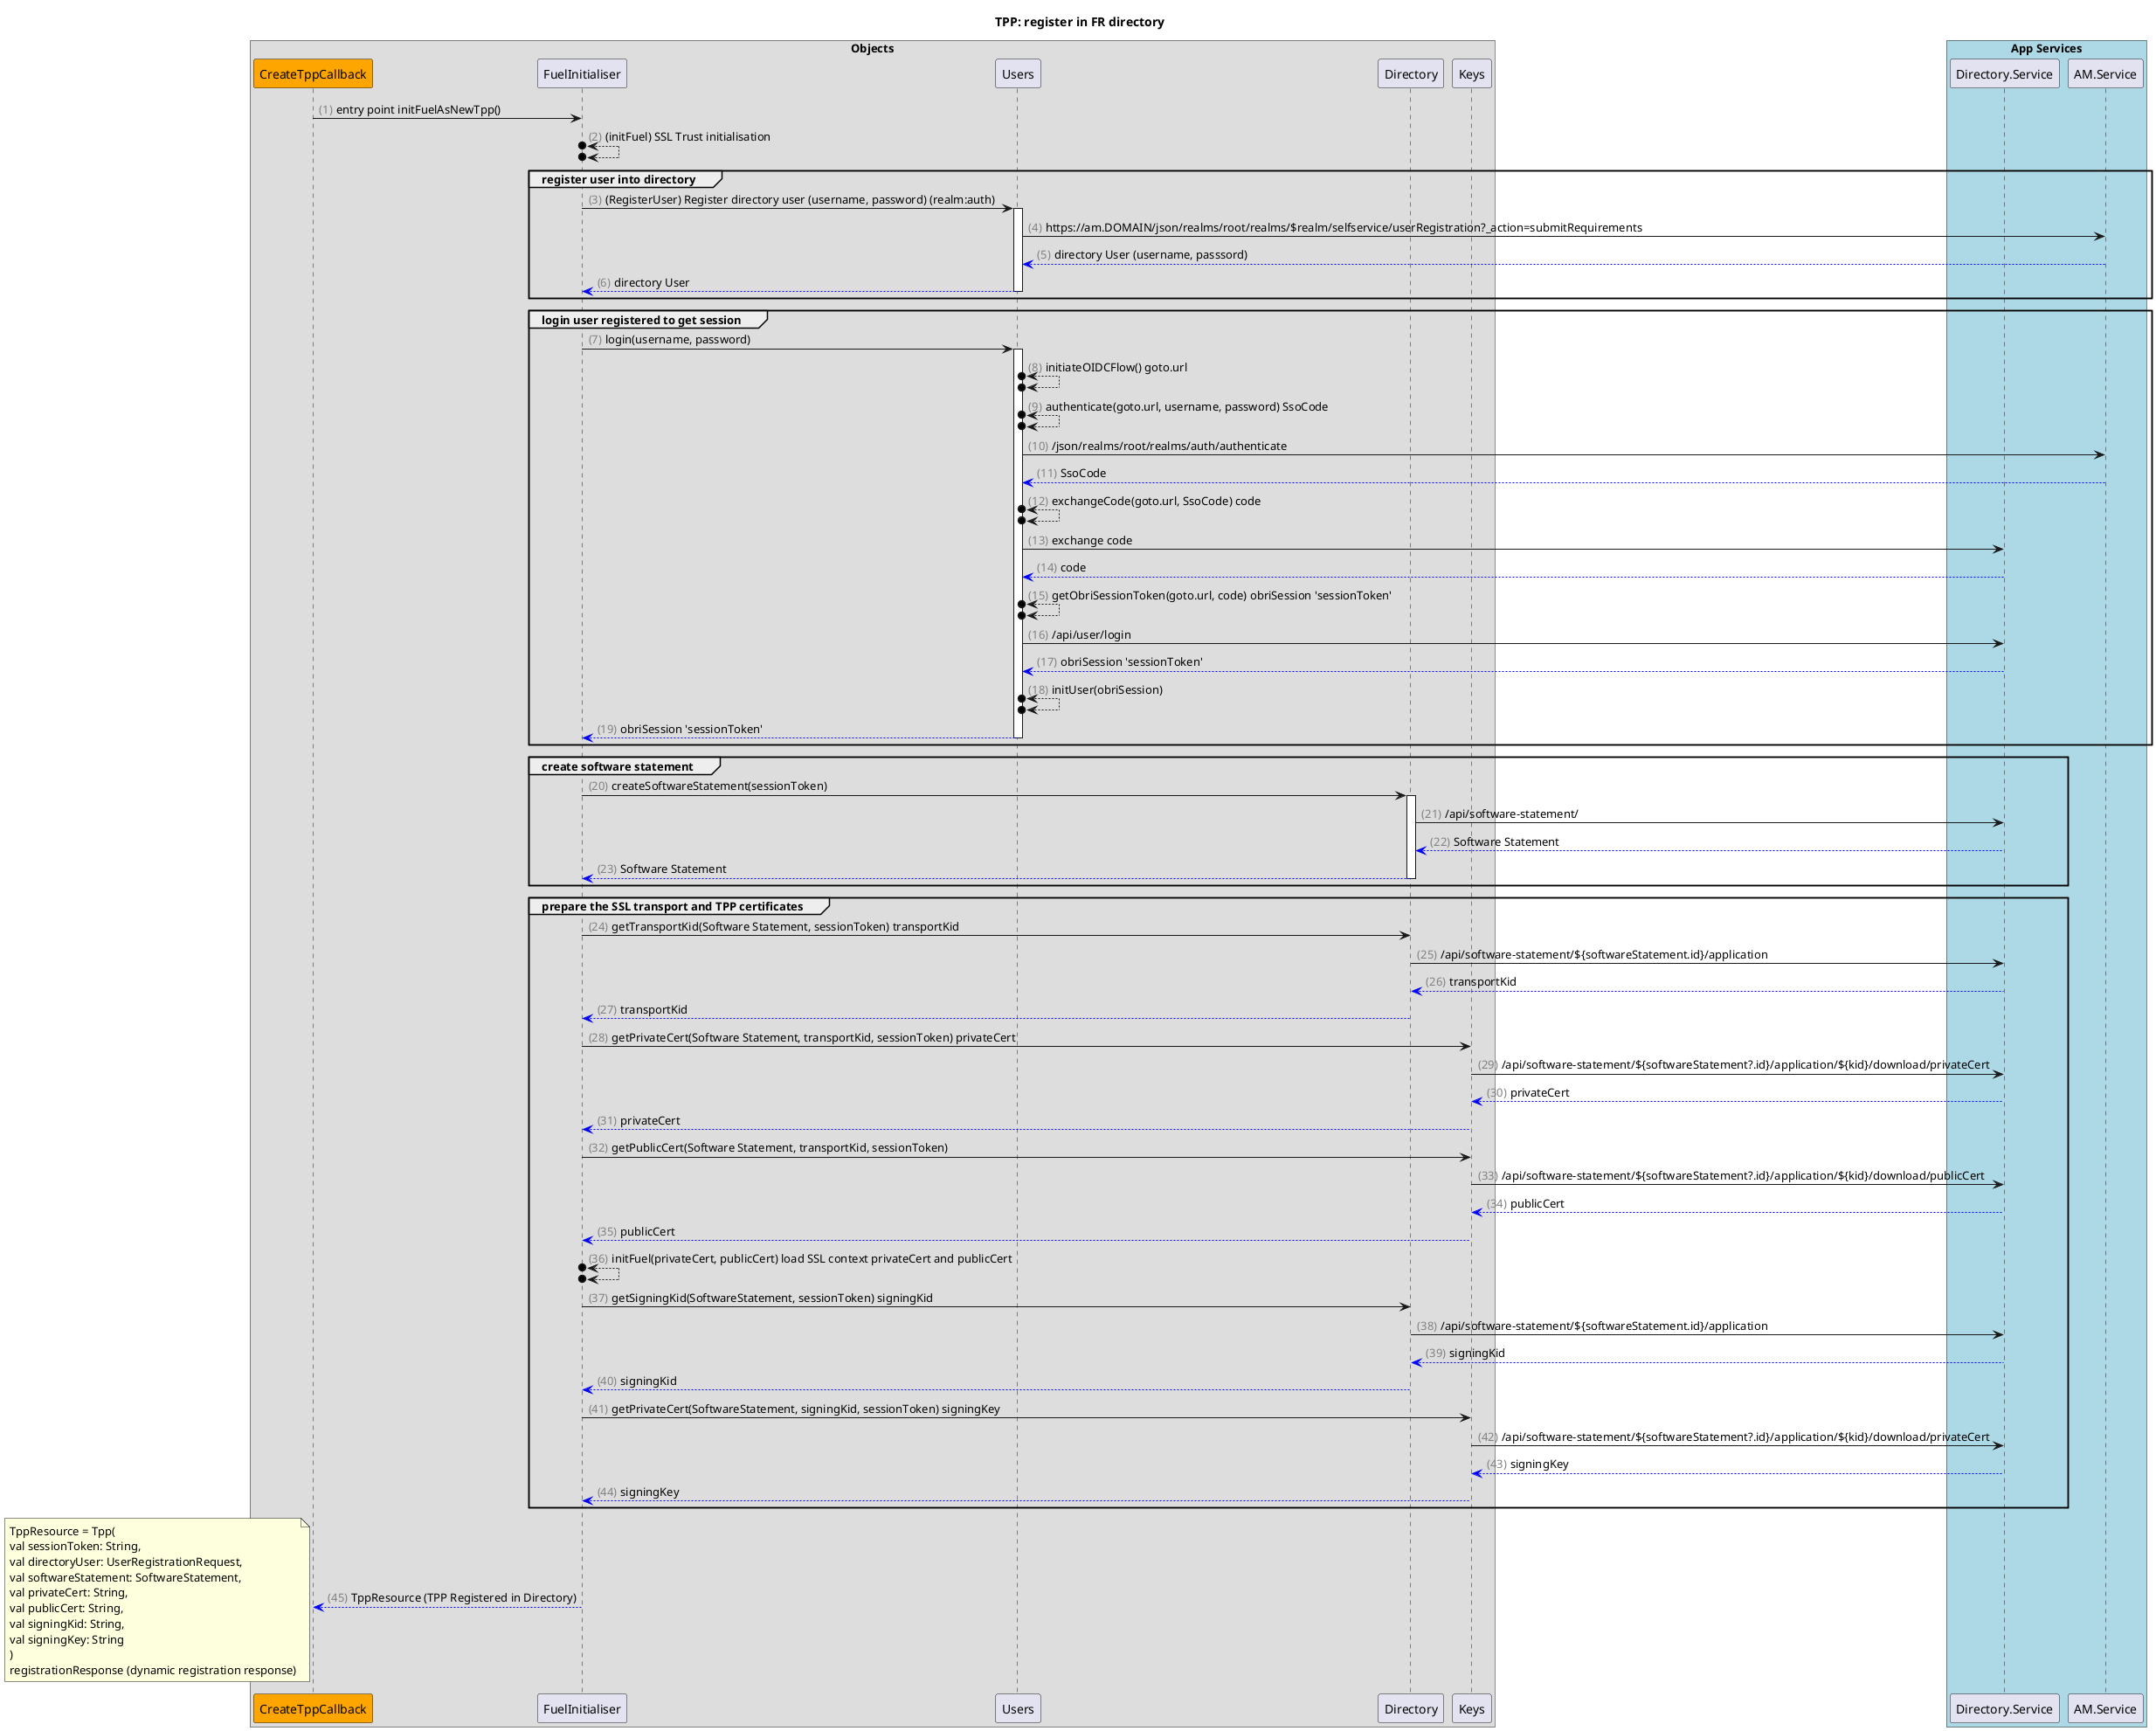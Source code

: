 @startuml
title TPP: register in FR directory
box "Objects"
    participant CreateTppCallback as tppCallback #orange
    participant FuelInitialiser as fInit
    participant Users
    participant Directory
    participant Keys
end box
box "App Services" #LightBlue
    participant Directory.Service as DS
    participant AM.Service as AM
end box

autonumber "<font color=grey>(##)"
tppCallback -> fInit: entry point initFuelAsNewTpp()
fInit o<-->o fInit: (initFuel) SSL Trust initialisation
/'FuelInitialiser.initFuel -> fInit'/
/' register directory user '/
group register user into directory
    fInit -> Users: (RegisterUser) Register directory user (username, password) (realm:auth)
    activate Users
        Users -> AM: https://am.DOMAIN/json/realms/root/realms/$realm/selfservice/userRegistration?_action=submitRequirements
        AM -[#0000FF]-> Users: directory User (username, passsord)
        Users -[#0000FF]-> fInit: directory User
    deactivate Users
end
/' login user registered and get session token '/
group login user registered to get session
    fInit -> Users: login(username, password)
    activate Users
        Users o<-->o Users: initiateOIDCFlow() goto.url
        Users o<-->o Users:  authenticate(goto.url, username, password) SsoCode
        Users -> AM: /json/realms/root/realms/auth/authenticate
        AM -[#0000FF]-> Users: SsoCode
        Users o<-->o Users: exchangeCode(goto.url, SsoCode) code
        Users -> DS: exchange code
        DS -[#0000FF]-> Users: code
        Users o<-->o Users: getObriSessionToken(goto.url, code) obriSession 'sessionToken'
        Users -> DS: /api/user/login
        DS -[#0000FF]-> Users: obriSession 'sessionToken'
        Users o<-->o Users: initUser(obriSession)
        Users -[#0000FF]-> fInit: obriSession 'sessionToken'
    deactivate Users
end
/' create software statement '/
group create software statement
    fInit -> Directory: createSoftwareStatement(sessionToken)
    activate Directory
        Directory -> DS: /api/software-statement/
        DS -[#0000FF]-> Directory: Software Statement
        Directory -[#0000FF]-> fInit: Software Statement
    deactivate Directory
end
/' prepare the SSL transport and get user certificates '/
group prepare the SSL transport and TPP certificates
    fInit -> Directory: getTransportKid(Software Statement, sessionToken) transportKid
    Directory -> DS: /api/software-statement/${softwareStatement.id}/application
    DS -[#0000FF]-> Directory: transportKid
    Directory -[#0000FF]-> fInit: transportKid
    fInit -> Keys: getPrivateCert(Software Statement, transportKid, sessionToken) privateCert
    Keys -> DS: /api/software-statement/${softwareStatement?.id}/application/${kid}/download/privateCert
    DS -[#0000FF]-> Keys: privateCert
    Keys -[#0000FF]-> fInit: privateCert
    fInit -> Keys: getPublicCert(Software Statement, transportKid, sessionToken)
    Keys -> DS: /api/software-statement/${softwareStatement?.id}/application/${kid}/download/publicCert
    DS -[#0000FF]-> Keys: publicCert
    Keys -[#0000FF]-> fInit: publicCert
    fInit o<-->o fInit: initFuel(privateCert, publicCert) load SSL context privateCert and publicCert
    fInit -> Directory: getSigningKid(SoftwareStatement, sessionToken) signingKid
    Directory -> DS: /api/software-statement/${softwareStatement.id}/application
    DS -[#0000FF]-> Directory: signingKid
    Directory -[#0000FF]-> fInit: signingKid
    fInit -> Keys: getPrivateCert(SoftwareStatement, signingKid, sessionToken) signingKey
    Keys -> DS: /api/software-statement/${softwareStatement?.id}/application/${kid}/download/privateCert
    DS -[#0000FF]-> Keys: signingKey
    Keys -[#0000FF]-> fInit: signingKey
end
    fInit -[#0000FF]-> tppCallback: TppResource (TPP Registered in Directory)
note left
    TppResource = Tpp(
    val sessionToken: String,
    val directoryUser: UserRegistrationRequest,
    val softwareStatement: SoftwareStatement,
    val privateCert: String,
    val publicCert: String,
    val signingKid: String,
    val signingKey: String
    )
    registrationResponse (dynamic registration response)
end note

@enduml
